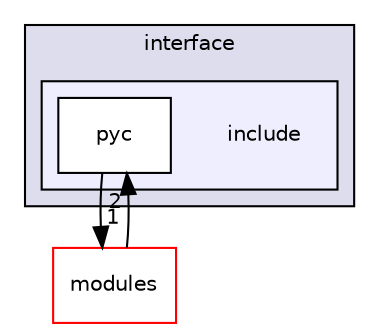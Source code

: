 digraph "include" {
  compound=true
  node [ fontsize="10", fontname="Helvetica"];
  edge [ labelfontsize="10", labelfontname="Helvetica"];
  subgraph clusterdir_cef90815c88c55ab00e0f8ad19f12930 {
    graph [ bgcolor="#ddddee", pencolor="black", label="interface" fontname="Helvetica", fontsize="10", URL="dir_cef90815c88c55ab00e0f8ad19f12930.html"]
  subgraph clusterdir_613630baaf59b31d614e2703358b74a2 {
    graph [ bgcolor="#eeeeff", pencolor="black", label="" URL="dir_613630baaf59b31d614e2703358b74a2.html"];
    dir_613630baaf59b31d614e2703358b74a2 [shape=plaintext label="include"];
    dir_3b2e253c89d3966a338c59f800f4aa16 [shape=box label="pyc" color="black" fillcolor="white" style="filled" URL="dir_3b2e253c89d3966a338c59f800f4aa16.html"];
  }
  }
  dir_ee3c23494b4011e6a628e4900ef262df [shape=box label="modules" fillcolor="white" style="filled" color="red" URL="dir_ee3c23494b4011e6a628e4900ef262df.html"];
  dir_3b2e253c89d3966a338c59f800f4aa16->dir_ee3c23494b4011e6a628e4900ef262df [headlabel="1", labeldistance=1.5 headhref="dir_000197_000074.html"];
  dir_ee3c23494b4011e6a628e4900ef262df->dir_3b2e253c89d3966a338c59f800f4aa16 [headlabel="2", labeldistance=1.5 headhref="dir_000074_000197.html"];
}
